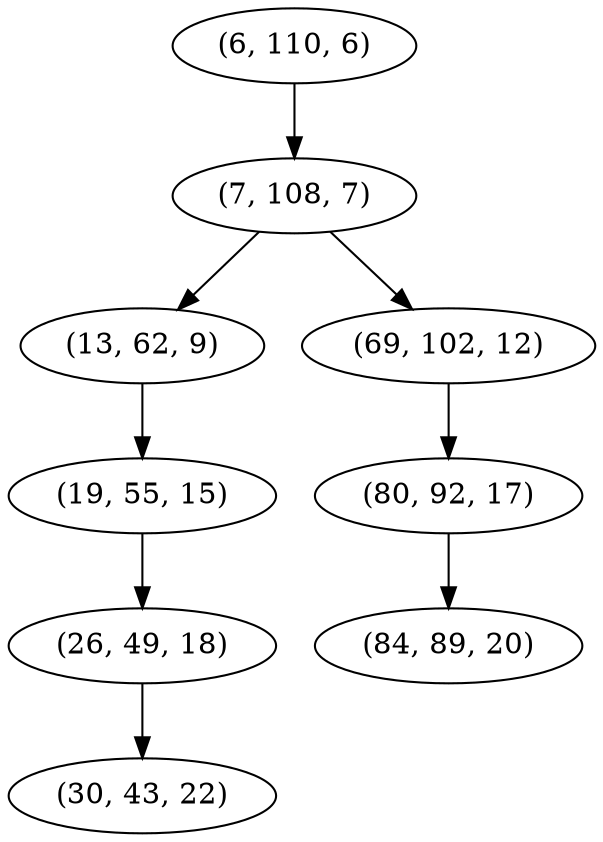 digraph tree {
    "(6, 110, 6)";
    "(7, 108, 7)";
    "(13, 62, 9)";
    "(19, 55, 15)";
    "(26, 49, 18)";
    "(30, 43, 22)";
    "(69, 102, 12)";
    "(80, 92, 17)";
    "(84, 89, 20)";
    "(6, 110, 6)" -> "(7, 108, 7)";
    "(7, 108, 7)" -> "(13, 62, 9)";
    "(7, 108, 7)" -> "(69, 102, 12)";
    "(13, 62, 9)" -> "(19, 55, 15)";
    "(19, 55, 15)" -> "(26, 49, 18)";
    "(26, 49, 18)" -> "(30, 43, 22)";
    "(69, 102, 12)" -> "(80, 92, 17)";
    "(80, 92, 17)" -> "(84, 89, 20)";
}

